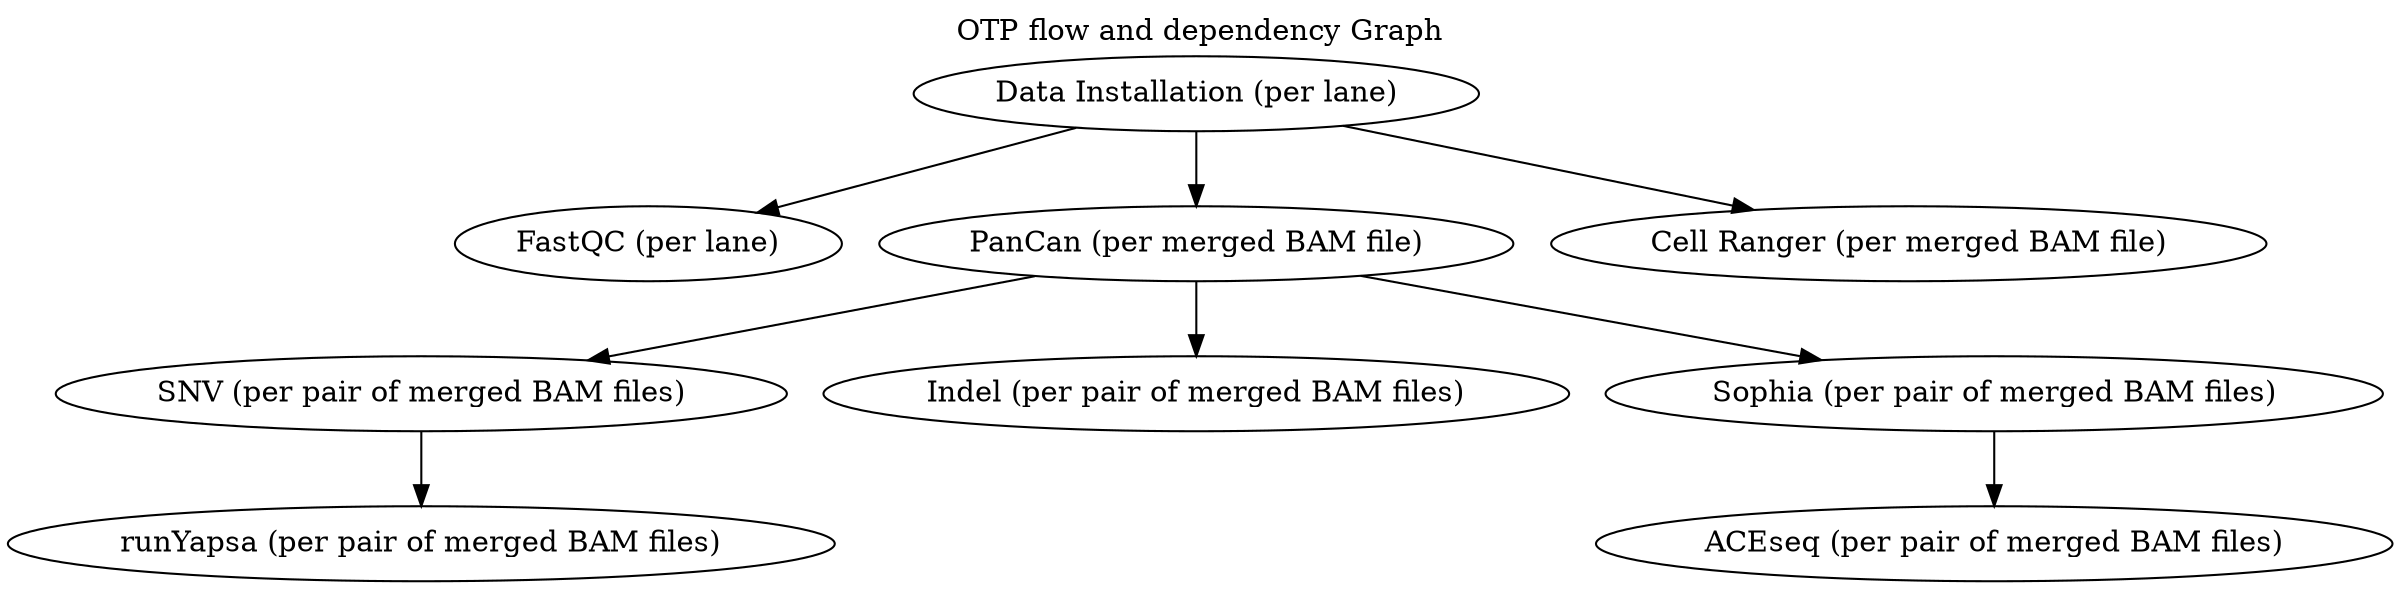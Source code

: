 digraph workflows {
  labelloc="t";
  label="OTP flow and dependency Graph";

  DataInstallation [label="Data Installation (per lane)"];
  FastQC [label="FastQC (per lane)"];

  PanCan [label="PanCan (per merged BAM file)"];
  CellRanger [label="Cell Ranger (per merged BAM file)"];

  SNV [label="SNV (per pair of merged BAM files)"];
  runYapsa [label="runYapsa (per pair of merged BAM files)"];
  Indel [label="Indel (per pair of merged BAM files)"];
  Sophia [label="Sophia (per pair of merged BAM files)"];
  ACEseq [label="ACEseq (per pair of merged BAM files)"];

  DataInstallation -> FastQC
  DataInstallation -> PanCan -> SNV -> runYapsa
  PanCan -> Indel
  PanCan -> Sophia -> ACEseq
  DataInstallation -> CellRanger
}
